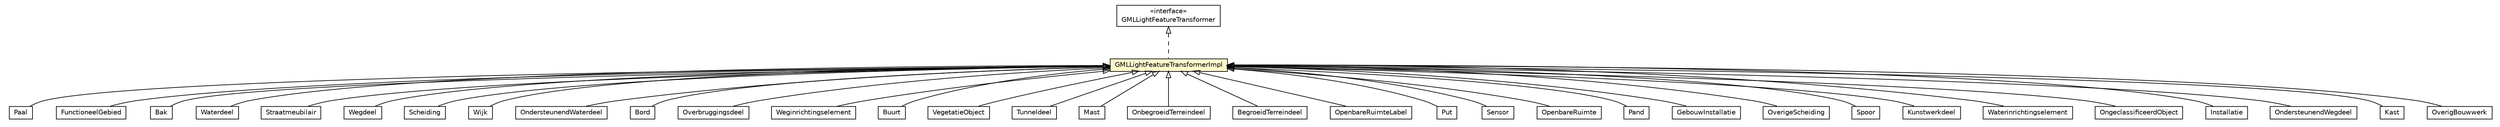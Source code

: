 #!/usr/local/bin/dot
#
# Class diagram 
# Generated by UMLGraph version R5_6-24-gf6e263 (http://www.umlgraph.org/)
#

digraph G {
	edge [fontname="Helvetica",fontsize=10,labelfontname="Helvetica",labelfontsize=10];
	node [fontname="Helvetica",fontsize=10,shape=plaintext];
	nodesep=0.25;
	ranksep=0.5;
	// nl.b3p.brmo.loader.gml.GMLLightFeatureTransformer
	c511 [label=<<table title="nl.b3p.brmo.loader.gml.GMLLightFeatureTransformer" border="0" cellborder="1" cellspacing="0" cellpadding="2" port="p" href="../GMLLightFeatureTransformer.html">
		<tr><td><table border="0" cellspacing="0" cellpadding="1">
<tr><td align="center" balign="center"> &#171;interface&#187; </td></tr>
<tr><td align="center" balign="center"> GMLLightFeatureTransformer </td></tr>
		</table></td></tr>
		</table>>, URL="../GMLLightFeatureTransformer.html", fontname="Helvetica", fontcolor="black", fontsize=10.0];
	// nl.b3p.brmo.loader.gml.light.Paal
	c512 [label=<<table title="nl.b3p.brmo.loader.gml.light.Paal" border="0" cellborder="1" cellspacing="0" cellpadding="2" port="p" href="./Paal.html">
		<tr><td><table border="0" cellspacing="0" cellpadding="1">
<tr><td align="center" balign="center"> Paal </td></tr>
		</table></td></tr>
		</table>>, URL="./Paal.html", fontname="Helvetica", fontcolor="black", fontsize=10.0];
	// nl.b3p.brmo.loader.gml.light.FunctioneelGebied
	c513 [label=<<table title="nl.b3p.brmo.loader.gml.light.FunctioneelGebied" border="0" cellborder="1" cellspacing="0" cellpadding="2" port="p" href="./FunctioneelGebied.html">
		<tr><td><table border="0" cellspacing="0" cellpadding="1">
<tr><td align="center" balign="center"> FunctioneelGebied </td></tr>
		</table></td></tr>
		</table>>, URL="./FunctioneelGebied.html", fontname="Helvetica", fontcolor="black", fontsize=10.0];
	// nl.b3p.brmo.loader.gml.light.Bak
	c514 [label=<<table title="nl.b3p.brmo.loader.gml.light.Bak" border="0" cellborder="1" cellspacing="0" cellpadding="2" port="p" href="./Bak.html">
		<tr><td><table border="0" cellspacing="0" cellpadding="1">
<tr><td align="center" balign="center"> Bak </td></tr>
		</table></td></tr>
		</table>>, URL="./Bak.html", fontname="Helvetica", fontcolor="black", fontsize=10.0];
	// nl.b3p.brmo.loader.gml.light.Waterdeel
	c515 [label=<<table title="nl.b3p.brmo.loader.gml.light.Waterdeel" border="0" cellborder="1" cellspacing="0" cellpadding="2" port="p" href="./Waterdeel.html">
		<tr><td><table border="0" cellspacing="0" cellpadding="1">
<tr><td align="center" balign="center"> Waterdeel </td></tr>
		</table></td></tr>
		</table>>, URL="./Waterdeel.html", fontname="Helvetica", fontcolor="black", fontsize=10.0];
	// nl.b3p.brmo.loader.gml.light.Straatmeubilair
	c516 [label=<<table title="nl.b3p.brmo.loader.gml.light.Straatmeubilair" border="0" cellborder="1" cellspacing="0" cellpadding="2" port="p" href="./Straatmeubilair.html">
		<tr><td><table border="0" cellspacing="0" cellpadding="1">
<tr><td align="center" balign="center"> Straatmeubilair </td></tr>
		</table></td></tr>
		</table>>, URL="./Straatmeubilair.html", fontname="Helvetica", fontcolor="black", fontsize=10.0];
	// nl.b3p.brmo.loader.gml.light.Wegdeel
	c517 [label=<<table title="nl.b3p.brmo.loader.gml.light.Wegdeel" border="0" cellborder="1" cellspacing="0" cellpadding="2" port="p" href="./Wegdeel.html">
		<tr><td><table border="0" cellspacing="0" cellpadding="1">
<tr><td align="center" balign="center"> Wegdeel </td></tr>
		</table></td></tr>
		</table>>, URL="./Wegdeel.html", fontname="Helvetica", fontcolor="black", fontsize=10.0];
	// nl.b3p.brmo.loader.gml.light.Scheiding
	c518 [label=<<table title="nl.b3p.brmo.loader.gml.light.Scheiding" border="0" cellborder="1" cellspacing="0" cellpadding="2" port="p" href="./Scheiding.html">
		<tr><td><table border="0" cellspacing="0" cellpadding="1">
<tr><td align="center" balign="center"> Scheiding </td></tr>
		</table></td></tr>
		</table>>, URL="./Scheiding.html", fontname="Helvetica", fontcolor="black", fontsize=10.0];
	// nl.b3p.brmo.loader.gml.light.Wijk
	c519 [label=<<table title="nl.b3p.brmo.loader.gml.light.Wijk" border="0" cellborder="1" cellspacing="0" cellpadding="2" port="p" href="./Wijk.html">
		<tr><td><table border="0" cellspacing="0" cellpadding="1">
<tr><td align="center" balign="center"> Wijk </td></tr>
		</table></td></tr>
		</table>>, URL="./Wijk.html", fontname="Helvetica", fontcolor="black", fontsize=10.0];
	// nl.b3p.brmo.loader.gml.light.OndersteunendWaterdeel
	c520 [label=<<table title="nl.b3p.brmo.loader.gml.light.OndersteunendWaterdeel" border="0" cellborder="1" cellspacing="0" cellpadding="2" port="p" href="./OndersteunendWaterdeel.html">
		<tr><td><table border="0" cellspacing="0" cellpadding="1">
<tr><td align="center" balign="center"> OndersteunendWaterdeel </td></tr>
		</table></td></tr>
		</table>>, URL="./OndersteunendWaterdeel.html", fontname="Helvetica", fontcolor="black", fontsize=10.0];
	// nl.b3p.brmo.loader.gml.light.Bord
	c521 [label=<<table title="nl.b3p.brmo.loader.gml.light.Bord" border="0" cellborder="1" cellspacing="0" cellpadding="2" port="p" href="./Bord.html">
		<tr><td><table border="0" cellspacing="0" cellpadding="1">
<tr><td align="center" balign="center"> Bord </td></tr>
		</table></td></tr>
		</table>>, URL="./Bord.html", fontname="Helvetica", fontcolor="black", fontsize=10.0];
	// nl.b3p.brmo.loader.gml.light.Overbruggingsdeel
	c522 [label=<<table title="nl.b3p.brmo.loader.gml.light.Overbruggingsdeel" border="0" cellborder="1" cellspacing="0" cellpadding="2" port="p" href="./Overbruggingsdeel.html">
		<tr><td><table border="0" cellspacing="0" cellpadding="1">
<tr><td align="center" balign="center"> Overbruggingsdeel </td></tr>
		</table></td></tr>
		</table>>, URL="./Overbruggingsdeel.html", fontname="Helvetica", fontcolor="black", fontsize=10.0];
	// nl.b3p.brmo.loader.gml.light.Weginrichtingselement
	c523 [label=<<table title="nl.b3p.brmo.loader.gml.light.Weginrichtingselement" border="0" cellborder="1" cellspacing="0" cellpadding="2" port="p" href="./Weginrichtingselement.html">
		<tr><td><table border="0" cellspacing="0" cellpadding="1">
<tr><td align="center" balign="center"> Weginrichtingselement </td></tr>
		</table></td></tr>
		</table>>, URL="./Weginrichtingselement.html", fontname="Helvetica", fontcolor="black", fontsize=10.0];
	// nl.b3p.brmo.loader.gml.light.Buurt
	c524 [label=<<table title="nl.b3p.brmo.loader.gml.light.Buurt" border="0" cellborder="1" cellspacing="0" cellpadding="2" port="p" href="./Buurt.html">
		<tr><td><table border="0" cellspacing="0" cellpadding="1">
<tr><td align="center" balign="center"> Buurt </td></tr>
		</table></td></tr>
		</table>>, URL="./Buurt.html", fontname="Helvetica", fontcolor="black", fontsize=10.0];
	// nl.b3p.brmo.loader.gml.light.VegetatieObject
	c525 [label=<<table title="nl.b3p.brmo.loader.gml.light.VegetatieObject" border="0" cellborder="1" cellspacing="0" cellpadding="2" port="p" href="./VegetatieObject.html">
		<tr><td><table border="0" cellspacing="0" cellpadding="1">
<tr><td align="center" balign="center"> VegetatieObject </td></tr>
		</table></td></tr>
		</table>>, URL="./VegetatieObject.html", fontname="Helvetica", fontcolor="black", fontsize=10.0];
	// nl.b3p.brmo.loader.gml.light.Tunneldeel
	c526 [label=<<table title="nl.b3p.brmo.loader.gml.light.Tunneldeel" border="0" cellborder="1" cellspacing="0" cellpadding="2" port="p" href="./Tunneldeel.html">
		<tr><td><table border="0" cellspacing="0" cellpadding="1">
<tr><td align="center" balign="center"> Tunneldeel </td></tr>
		</table></td></tr>
		</table>>, URL="./Tunneldeel.html", fontname="Helvetica", fontcolor="black", fontsize=10.0];
	// nl.b3p.brmo.loader.gml.light.Mast
	c527 [label=<<table title="nl.b3p.brmo.loader.gml.light.Mast" border="0" cellborder="1" cellspacing="0" cellpadding="2" port="p" href="./Mast.html">
		<tr><td><table border="0" cellspacing="0" cellpadding="1">
<tr><td align="center" balign="center"> Mast </td></tr>
		</table></td></tr>
		</table>>, URL="./Mast.html", fontname="Helvetica", fontcolor="black", fontsize=10.0];
	// nl.b3p.brmo.loader.gml.light.OnbegroeidTerreindeel
	c528 [label=<<table title="nl.b3p.brmo.loader.gml.light.OnbegroeidTerreindeel" border="0" cellborder="1" cellspacing="0" cellpadding="2" port="p" href="./OnbegroeidTerreindeel.html">
		<tr><td><table border="0" cellspacing="0" cellpadding="1">
<tr><td align="center" balign="center"> OnbegroeidTerreindeel </td></tr>
		</table></td></tr>
		</table>>, URL="./OnbegroeidTerreindeel.html", fontname="Helvetica", fontcolor="black", fontsize=10.0];
	// nl.b3p.brmo.loader.gml.light.BegroeidTerreindeel
	c529 [label=<<table title="nl.b3p.brmo.loader.gml.light.BegroeidTerreindeel" border="0" cellborder="1" cellspacing="0" cellpadding="2" port="p" href="./BegroeidTerreindeel.html">
		<tr><td><table border="0" cellspacing="0" cellpadding="1">
<tr><td align="center" balign="center"> BegroeidTerreindeel </td></tr>
		</table></td></tr>
		</table>>, URL="./BegroeidTerreindeel.html", fontname="Helvetica", fontcolor="black", fontsize=10.0];
	// nl.b3p.brmo.loader.gml.light.OpenbareRuimteLabel
	c530 [label=<<table title="nl.b3p.brmo.loader.gml.light.OpenbareRuimteLabel" border="0" cellborder="1" cellspacing="0" cellpadding="2" port="p" href="./OpenbareRuimteLabel.html">
		<tr><td><table border="0" cellspacing="0" cellpadding="1">
<tr><td align="center" balign="center"> OpenbareRuimteLabel </td></tr>
		</table></td></tr>
		</table>>, URL="./OpenbareRuimteLabel.html", fontname="Helvetica", fontcolor="black", fontsize=10.0];
	// nl.b3p.brmo.loader.gml.light.Put
	c531 [label=<<table title="nl.b3p.brmo.loader.gml.light.Put" border="0" cellborder="1" cellspacing="0" cellpadding="2" port="p" href="./Put.html">
		<tr><td><table border="0" cellspacing="0" cellpadding="1">
<tr><td align="center" balign="center"> Put </td></tr>
		</table></td></tr>
		</table>>, URL="./Put.html", fontname="Helvetica", fontcolor="black", fontsize=10.0];
	// nl.b3p.brmo.loader.gml.light.Sensor
	c532 [label=<<table title="nl.b3p.brmo.loader.gml.light.Sensor" border="0" cellborder="1" cellspacing="0" cellpadding="2" port="p" href="./Sensor.html">
		<tr><td><table border="0" cellspacing="0" cellpadding="1">
<tr><td align="center" balign="center"> Sensor </td></tr>
		</table></td></tr>
		</table>>, URL="./Sensor.html", fontname="Helvetica", fontcolor="black", fontsize=10.0];
	// nl.b3p.brmo.loader.gml.light.OpenbareRuimte
	c533 [label=<<table title="nl.b3p.brmo.loader.gml.light.OpenbareRuimte" border="0" cellborder="1" cellspacing="0" cellpadding="2" port="p" href="./OpenbareRuimte.html">
		<tr><td><table border="0" cellspacing="0" cellpadding="1">
<tr><td align="center" balign="center"> OpenbareRuimte </td></tr>
		</table></td></tr>
		</table>>, URL="./OpenbareRuimte.html", fontname="Helvetica", fontcolor="black", fontsize=10.0];
	// nl.b3p.brmo.loader.gml.light.Pand
	c534 [label=<<table title="nl.b3p.brmo.loader.gml.light.Pand" border="0" cellborder="1" cellspacing="0" cellpadding="2" port="p" href="./Pand.html">
		<tr><td><table border="0" cellspacing="0" cellpadding="1">
<tr><td align="center" balign="center"> Pand </td></tr>
		</table></td></tr>
		</table>>, URL="./Pand.html", fontname="Helvetica", fontcolor="black", fontsize=10.0];
	// nl.b3p.brmo.loader.gml.light.GebouwInstallatie
	c535 [label=<<table title="nl.b3p.brmo.loader.gml.light.GebouwInstallatie" border="0" cellborder="1" cellspacing="0" cellpadding="2" port="p" href="./GebouwInstallatie.html">
		<tr><td><table border="0" cellspacing="0" cellpadding="1">
<tr><td align="center" balign="center"> GebouwInstallatie </td></tr>
		</table></td></tr>
		</table>>, URL="./GebouwInstallatie.html", fontname="Helvetica", fontcolor="black", fontsize=10.0];
	// nl.b3p.brmo.loader.gml.light.OverigeScheiding
	c536 [label=<<table title="nl.b3p.brmo.loader.gml.light.OverigeScheiding" border="0" cellborder="1" cellspacing="0" cellpadding="2" port="p" href="./OverigeScheiding.html">
		<tr><td><table border="0" cellspacing="0" cellpadding="1">
<tr><td align="center" balign="center"> OverigeScheiding </td></tr>
		</table></td></tr>
		</table>>, URL="./OverigeScheiding.html", fontname="Helvetica", fontcolor="black", fontsize=10.0];
	// nl.b3p.brmo.loader.gml.light.Spoor
	c537 [label=<<table title="nl.b3p.brmo.loader.gml.light.Spoor" border="0" cellborder="1" cellspacing="0" cellpadding="2" port="p" href="./Spoor.html">
		<tr><td><table border="0" cellspacing="0" cellpadding="1">
<tr><td align="center" balign="center"> Spoor </td></tr>
		</table></td></tr>
		</table>>, URL="./Spoor.html", fontname="Helvetica", fontcolor="black", fontsize=10.0];
	// nl.b3p.brmo.loader.gml.light.Kunstwerkdeel
	c538 [label=<<table title="nl.b3p.brmo.loader.gml.light.Kunstwerkdeel" border="0" cellborder="1" cellspacing="0" cellpadding="2" port="p" href="./Kunstwerkdeel.html">
		<tr><td><table border="0" cellspacing="0" cellpadding="1">
<tr><td align="center" balign="center"> Kunstwerkdeel </td></tr>
		</table></td></tr>
		</table>>, URL="./Kunstwerkdeel.html", fontname="Helvetica", fontcolor="black", fontsize=10.0];
	// nl.b3p.brmo.loader.gml.light.Waterinrichtingselement
	c539 [label=<<table title="nl.b3p.brmo.loader.gml.light.Waterinrichtingselement" border="0" cellborder="1" cellspacing="0" cellpadding="2" port="p" href="./Waterinrichtingselement.html">
		<tr><td><table border="0" cellspacing="0" cellpadding="1">
<tr><td align="center" balign="center"> Waterinrichtingselement </td></tr>
		</table></td></tr>
		</table>>, URL="./Waterinrichtingselement.html", fontname="Helvetica", fontcolor="black", fontsize=10.0];
	// nl.b3p.brmo.loader.gml.light.OngeclassificeerdObject
	c540 [label=<<table title="nl.b3p.brmo.loader.gml.light.OngeclassificeerdObject" border="0" cellborder="1" cellspacing="0" cellpadding="2" port="p" href="./OngeclassificeerdObject.html">
		<tr><td><table border="0" cellspacing="0" cellpadding="1">
<tr><td align="center" balign="center"> OngeclassificeerdObject </td></tr>
		</table></td></tr>
		</table>>, URL="./OngeclassificeerdObject.html", fontname="Helvetica", fontcolor="black", fontsize=10.0];
	// nl.b3p.brmo.loader.gml.light.Installatie
	c541 [label=<<table title="nl.b3p.brmo.loader.gml.light.Installatie" border="0" cellborder="1" cellspacing="0" cellpadding="2" port="p" href="./Installatie.html">
		<tr><td><table border="0" cellspacing="0" cellpadding="1">
<tr><td align="center" balign="center"> Installatie </td></tr>
		</table></td></tr>
		</table>>, URL="./Installatie.html", fontname="Helvetica", fontcolor="black", fontsize=10.0];
	// nl.b3p.brmo.loader.gml.light.OndersteunendWegdeel
	c542 [label=<<table title="nl.b3p.brmo.loader.gml.light.OndersteunendWegdeel" border="0" cellborder="1" cellspacing="0" cellpadding="2" port="p" href="./OndersteunendWegdeel.html">
		<tr><td><table border="0" cellspacing="0" cellpadding="1">
<tr><td align="center" balign="center"> OndersteunendWegdeel </td></tr>
		</table></td></tr>
		</table>>, URL="./OndersteunendWegdeel.html", fontname="Helvetica", fontcolor="black", fontsize=10.0];
	// nl.b3p.brmo.loader.gml.light.Kast
	c543 [label=<<table title="nl.b3p.brmo.loader.gml.light.Kast" border="0" cellborder="1" cellspacing="0" cellpadding="2" port="p" href="./Kast.html">
		<tr><td><table border="0" cellspacing="0" cellpadding="1">
<tr><td align="center" balign="center"> Kast </td></tr>
		</table></td></tr>
		</table>>, URL="./Kast.html", fontname="Helvetica", fontcolor="black", fontsize=10.0];
	// nl.b3p.brmo.loader.gml.light.OverigBouwwerk
	c544 [label=<<table title="nl.b3p.brmo.loader.gml.light.OverigBouwwerk" border="0" cellborder="1" cellspacing="0" cellpadding="2" port="p" href="./OverigBouwwerk.html">
		<tr><td><table border="0" cellspacing="0" cellpadding="1">
<tr><td align="center" balign="center"> OverigBouwwerk </td></tr>
		</table></td></tr>
		</table>>, URL="./OverigBouwwerk.html", fontname="Helvetica", fontcolor="black", fontsize=10.0];
	// nl.b3p.brmo.loader.gml.light.GMLLightFeatureTransformerImpl
	c545 [label=<<table title="nl.b3p.brmo.loader.gml.light.GMLLightFeatureTransformerImpl" border="0" cellborder="1" cellspacing="0" cellpadding="2" port="p" bgcolor="lemonChiffon" href="./GMLLightFeatureTransformerImpl.html">
		<tr><td><table border="0" cellspacing="0" cellpadding="1">
<tr><td align="center" balign="center"> GMLLightFeatureTransformerImpl </td></tr>
		</table></td></tr>
		</table>>, URL="./GMLLightFeatureTransformerImpl.html", fontname="Helvetica", fontcolor="black", fontsize=10.0];
	//nl.b3p.brmo.loader.gml.light.Paal extends nl.b3p.brmo.loader.gml.light.GMLLightFeatureTransformerImpl
	c545:p -> c512:p [dir=back,arrowtail=empty];
	//nl.b3p.brmo.loader.gml.light.FunctioneelGebied extends nl.b3p.brmo.loader.gml.light.GMLLightFeatureTransformerImpl
	c545:p -> c513:p [dir=back,arrowtail=empty];
	//nl.b3p.brmo.loader.gml.light.Bak extends nl.b3p.brmo.loader.gml.light.GMLLightFeatureTransformerImpl
	c545:p -> c514:p [dir=back,arrowtail=empty];
	//nl.b3p.brmo.loader.gml.light.Waterdeel extends nl.b3p.brmo.loader.gml.light.GMLLightFeatureTransformerImpl
	c545:p -> c515:p [dir=back,arrowtail=empty];
	//nl.b3p.brmo.loader.gml.light.Straatmeubilair extends nl.b3p.brmo.loader.gml.light.GMLLightFeatureTransformerImpl
	c545:p -> c516:p [dir=back,arrowtail=empty];
	//nl.b3p.brmo.loader.gml.light.Wegdeel extends nl.b3p.brmo.loader.gml.light.GMLLightFeatureTransformerImpl
	c545:p -> c517:p [dir=back,arrowtail=empty];
	//nl.b3p.brmo.loader.gml.light.Scheiding extends nl.b3p.brmo.loader.gml.light.GMLLightFeatureTransformerImpl
	c545:p -> c518:p [dir=back,arrowtail=empty];
	//nl.b3p.brmo.loader.gml.light.Wijk extends nl.b3p.brmo.loader.gml.light.GMLLightFeatureTransformerImpl
	c545:p -> c519:p [dir=back,arrowtail=empty];
	//nl.b3p.brmo.loader.gml.light.OndersteunendWaterdeel extends nl.b3p.brmo.loader.gml.light.GMLLightFeatureTransformerImpl
	c545:p -> c520:p [dir=back,arrowtail=empty];
	//nl.b3p.brmo.loader.gml.light.Bord extends nl.b3p.brmo.loader.gml.light.GMLLightFeatureTransformerImpl
	c545:p -> c521:p [dir=back,arrowtail=empty];
	//nl.b3p.brmo.loader.gml.light.Overbruggingsdeel extends nl.b3p.brmo.loader.gml.light.GMLLightFeatureTransformerImpl
	c545:p -> c522:p [dir=back,arrowtail=empty];
	//nl.b3p.brmo.loader.gml.light.Weginrichtingselement extends nl.b3p.brmo.loader.gml.light.GMLLightFeatureTransformerImpl
	c545:p -> c523:p [dir=back,arrowtail=empty];
	//nl.b3p.brmo.loader.gml.light.Buurt extends nl.b3p.brmo.loader.gml.light.GMLLightFeatureTransformerImpl
	c545:p -> c524:p [dir=back,arrowtail=empty];
	//nl.b3p.brmo.loader.gml.light.VegetatieObject extends nl.b3p.brmo.loader.gml.light.GMLLightFeatureTransformerImpl
	c545:p -> c525:p [dir=back,arrowtail=empty];
	//nl.b3p.brmo.loader.gml.light.Tunneldeel extends nl.b3p.brmo.loader.gml.light.GMLLightFeatureTransformerImpl
	c545:p -> c526:p [dir=back,arrowtail=empty];
	//nl.b3p.brmo.loader.gml.light.Mast extends nl.b3p.brmo.loader.gml.light.GMLLightFeatureTransformerImpl
	c545:p -> c527:p [dir=back,arrowtail=empty];
	//nl.b3p.brmo.loader.gml.light.OnbegroeidTerreindeel extends nl.b3p.brmo.loader.gml.light.GMLLightFeatureTransformerImpl
	c545:p -> c528:p [dir=back,arrowtail=empty];
	//nl.b3p.brmo.loader.gml.light.BegroeidTerreindeel extends nl.b3p.brmo.loader.gml.light.GMLLightFeatureTransformerImpl
	c545:p -> c529:p [dir=back,arrowtail=empty];
	//nl.b3p.brmo.loader.gml.light.OpenbareRuimteLabel extends nl.b3p.brmo.loader.gml.light.GMLLightFeatureTransformerImpl
	c545:p -> c530:p [dir=back,arrowtail=empty];
	//nl.b3p.brmo.loader.gml.light.Put extends nl.b3p.brmo.loader.gml.light.GMLLightFeatureTransformerImpl
	c545:p -> c531:p [dir=back,arrowtail=empty];
	//nl.b3p.brmo.loader.gml.light.Sensor extends nl.b3p.brmo.loader.gml.light.GMLLightFeatureTransformerImpl
	c545:p -> c532:p [dir=back,arrowtail=empty];
	//nl.b3p.brmo.loader.gml.light.OpenbareRuimte extends nl.b3p.brmo.loader.gml.light.GMLLightFeatureTransformerImpl
	c545:p -> c533:p [dir=back,arrowtail=empty];
	//nl.b3p.brmo.loader.gml.light.Pand extends nl.b3p.brmo.loader.gml.light.GMLLightFeatureTransformerImpl
	c545:p -> c534:p [dir=back,arrowtail=empty];
	//nl.b3p.brmo.loader.gml.light.GebouwInstallatie extends nl.b3p.brmo.loader.gml.light.GMLLightFeatureTransformerImpl
	c545:p -> c535:p [dir=back,arrowtail=empty];
	//nl.b3p.brmo.loader.gml.light.OverigeScheiding extends nl.b3p.brmo.loader.gml.light.GMLLightFeatureTransformerImpl
	c545:p -> c536:p [dir=back,arrowtail=empty];
	//nl.b3p.brmo.loader.gml.light.Spoor extends nl.b3p.brmo.loader.gml.light.GMLLightFeatureTransformerImpl
	c545:p -> c537:p [dir=back,arrowtail=empty];
	//nl.b3p.brmo.loader.gml.light.Kunstwerkdeel extends nl.b3p.brmo.loader.gml.light.GMLLightFeatureTransformerImpl
	c545:p -> c538:p [dir=back,arrowtail=empty];
	//nl.b3p.brmo.loader.gml.light.Waterinrichtingselement extends nl.b3p.brmo.loader.gml.light.GMLLightFeatureTransformerImpl
	c545:p -> c539:p [dir=back,arrowtail=empty];
	//nl.b3p.brmo.loader.gml.light.OngeclassificeerdObject extends nl.b3p.brmo.loader.gml.light.GMLLightFeatureTransformerImpl
	c545:p -> c540:p [dir=back,arrowtail=empty];
	//nl.b3p.brmo.loader.gml.light.Installatie extends nl.b3p.brmo.loader.gml.light.GMLLightFeatureTransformerImpl
	c545:p -> c541:p [dir=back,arrowtail=empty];
	//nl.b3p.brmo.loader.gml.light.OndersteunendWegdeel extends nl.b3p.brmo.loader.gml.light.GMLLightFeatureTransformerImpl
	c545:p -> c542:p [dir=back,arrowtail=empty];
	//nl.b3p.brmo.loader.gml.light.Kast extends nl.b3p.brmo.loader.gml.light.GMLLightFeatureTransformerImpl
	c545:p -> c543:p [dir=back,arrowtail=empty];
	//nl.b3p.brmo.loader.gml.light.OverigBouwwerk extends nl.b3p.brmo.loader.gml.light.GMLLightFeatureTransformerImpl
	c545:p -> c544:p [dir=back,arrowtail=empty];
	//nl.b3p.brmo.loader.gml.light.GMLLightFeatureTransformerImpl implements nl.b3p.brmo.loader.gml.GMLLightFeatureTransformer
	c511:p -> c545:p [dir=back,arrowtail=empty,style=dashed];
}

